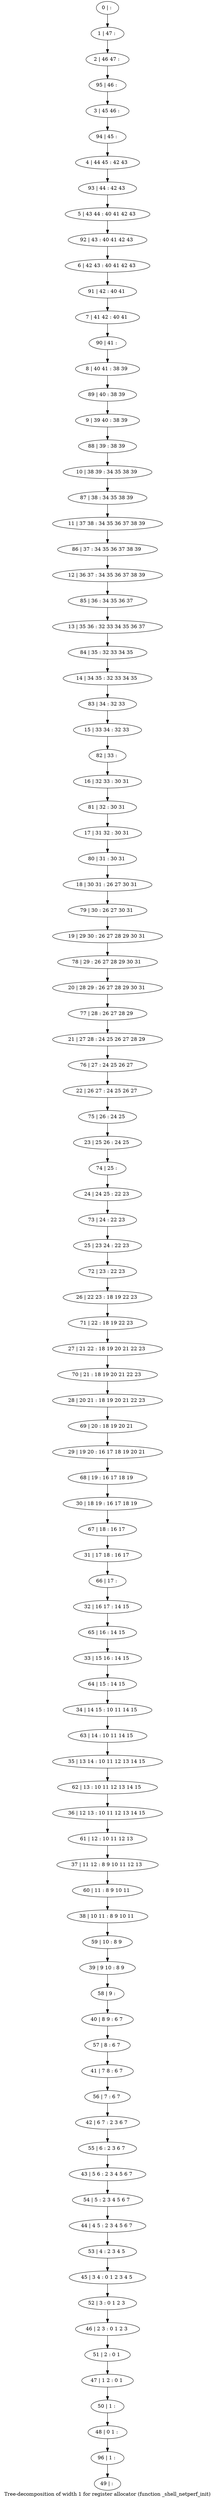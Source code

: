 digraph G {
graph [label="Tree-decomposition of width 1 for register allocator (function _shell_netperf_init)"]
0[label="0 | : "];
1[label="1 | 47 : "];
2[label="2 | 46 47 : "];
3[label="3 | 45 46 : "];
4[label="4 | 44 45 : 42 43 "];
5[label="5 | 43 44 : 40 41 42 43 "];
6[label="6 | 42 43 : 40 41 42 43 "];
7[label="7 | 41 42 : 40 41 "];
8[label="8 | 40 41 : 38 39 "];
9[label="9 | 39 40 : 38 39 "];
10[label="10 | 38 39 : 34 35 38 39 "];
11[label="11 | 37 38 : 34 35 36 37 38 39 "];
12[label="12 | 36 37 : 34 35 36 37 38 39 "];
13[label="13 | 35 36 : 32 33 34 35 36 37 "];
14[label="14 | 34 35 : 32 33 34 35 "];
15[label="15 | 33 34 : 32 33 "];
16[label="16 | 32 33 : 30 31 "];
17[label="17 | 31 32 : 30 31 "];
18[label="18 | 30 31 : 26 27 30 31 "];
19[label="19 | 29 30 : 26 27 28 29 30 31 "];
20[label="20 | 28 29 : 26 27 28 29 30 31 "];
21[label="21 | 27 28 : 24 25 26 27 28 29 "];
22[label="22 | 26 27 : 24 25 26 27 "];
23[label="23 | 25 26 : 24 25 "];
24[label="24 | 24 25 : 22 23 "];
25[label="25 | 23 24 : 22 23 "];
26[label="26 | 22 23 : 18 19 22 23 "];
27[label="27 | 21 22 : 18 19 20 21 22 23 "];
28[label="28 | 20 21 : 18 19 20 21 22 23 "];
29[label="29 | 19 20 : 16 17 18 19 20 21 "];
30[label="30 | 18 19 : 16 17 18 19 "];
31[label="31 | 17 18 : 16 17 "];
32[label="32 | 16 17 : 14 15 "];
33[label="33 | 15 16 : 14 15 "];
34[label="34 | 14 15 : 10 11 14 15 "];
35[label="35 | 13 14 : 10 11 12 13 14 15 "];
36[label="36 | 12 13 : 10 11 12 13 14 15 "];
37[label="37 | 11 12 : 8 9 10 11 12 13 "];
38[label="38 | 10 11 : 8 9 10 11 "];
39[label="39 | 9 10 : 8 9 "];
40[label="40 | 8 9 : 6 7 "];
41[label="41 | 7 8 : 6 7 "];
42[label="42 | 6 7 : 2 3 6 7 "];
43[label="43 | 5 6 : 2 3 4 5 6 7 "];
44[label="44 | 4 5 : 2 3 4 5 6 7 "];
45[label="45 | 3 4 : 0 1 2 3 4 5 "];
46[label="46 | 2 3 : 0 1 2 3 "];
47[label="47 | 1 2 : 0 1 "];
48[label="48 | 0 1 : "];
49[label="49 | : "];
50[label="50 | 1 : "];
51[label="51 | 2 : 0 1 "];
52[label="52 | 3 : 0 1 2 3 "];
53[label="53 | 4 : 2 3 4 5 "];
54[label="54 | 5 : 2 3 4 5 6 7 "];
55[label="55 | 6 : 2 3 6 7 "];
56[label="56 | 7 : 6 7 "];
57[label="57 | 8 : 6 7 "];
58[label="58 | 9 : "];
59[label="59 | 10 : 8 9 "];
60[label="60 | 11 : 8 9 10 11 "];
61[label="61 | 12 : 10 11 12 13 "];
62[label="62 | 13 : 10 11 12 13 14 15 "];
63[label="63 | 14 : 10 11 14 15 "];
64[label="64 | 15 : 14 15 "];
65[label="65 | 16 : 14 15 "];
66[label="66 | 17 : "];
67[label="67 | 18 : 16 17 "];
68[label="68 | 19 : 16 17 18 19 "];
69[label="69 | 20 : 18 19 20 21 "];
70[label="70 | 21 : 18 19 20 21 22 23 "];
71[label="71 | 22 : 18 19 22 23 "];
72[label="72 | 23 : 22 23 "];
73[label="73 | 24 : 22 23 "];
74[label="74 | 25 : "];
75[label="75 | 26 : 24 25 "];
76[label="76 | 27 : 24 25 26 27 "];
77[label="77 | 28 : 26 27 28 29 "];
78[label="78 | 29 : 26 27 28 29 30 31 "];
79[label="79 | 30 : 26 27 30 31 "];
80[label="80 | 31 : 30 31 "];
81[label="81 | 32 : 30 31 "];
82[label="82 | 33 : "];
83[label="83 | 34 : 32 33 "];
84[label="84 | 35 : 32 33 34 35 "];
85[label="85 | 36 : 34 35 36 37 "];
86[label="86 | 37 : 34 35 36 37 38 39 "];
87[label="87 | 38 : 34 35 38 39 "];
88[label="88 | 39 : 38 39 "];
89[label="89 | 40 : 38 39 "];
90[label="90 | 41 : "];
91[label="91 | 42 : 40 41 "];
92[label="92 | 43 : 40 41 42 43 "];
93[label="93 | 44 : 42 43 "];
94[label="94 | 45 : "];
95[label="95 | 46 : "];
96[label="96 | 1 : "];
0->1 ;
1->2 ;
50->48 ;
47->50 ;
51->47 ;
46->51 ;
52->46 ;
45->52 ;
53->45 ;
44->53 ;
54->44 ;
43->54 ;
55->43 ;
42->55 ;
56->42 ;
41->56 ;
57->41 ;
40->57 ;
58->40 ;
39->58 ;
59->39 ;
38->59 ;
60->38 ;
37->60 ;
61->37 ;
36->61 ;
62->36 ;
35->62 ;
63->35 ;
34->63 ;
64->34 ;
33->64 ;
65->33 ;
32->65 ;
66->32 ;
31->66 ;
67->31 ;
30->67 ;
68->30 ;
29->68 ;
69->29 ;
28->69 ;
70->28 ;
27->70 ;
71->27 ;
26->71 ;
72->26 ;
25->72 ;
73->25 ;
24->73 ;
74->24 ;
23->74 ;
75->23 ;
22->75 ;
76->22 ;
21->76 ;
77->21 ;
20->77 ;
78->20 ;
19->78 ;
79->19 ;
18->79 ;
80->18 ;
17->80 ;
81->17 ;
16->81 ;
82->16 ;
15->82 ;
83->15 ;
14->83 ;
84->14 ;
13->84 ;
85->13 ;
12->85 ;
86->12 ;
11->86 ;
87->11 ;
10->87 ;
88->10 ;
9->88 ;
89->9 ;
8->89 ;
90->8 ;
7->90 ;
91->7 ;
6->91 ;
92->6 ;
5->92 ;
93->5 ;
4->93 ;
94->4 ;
3->94 ;
95->3 ;
2->95 ;
96->49 ;
48->96 ;
}

